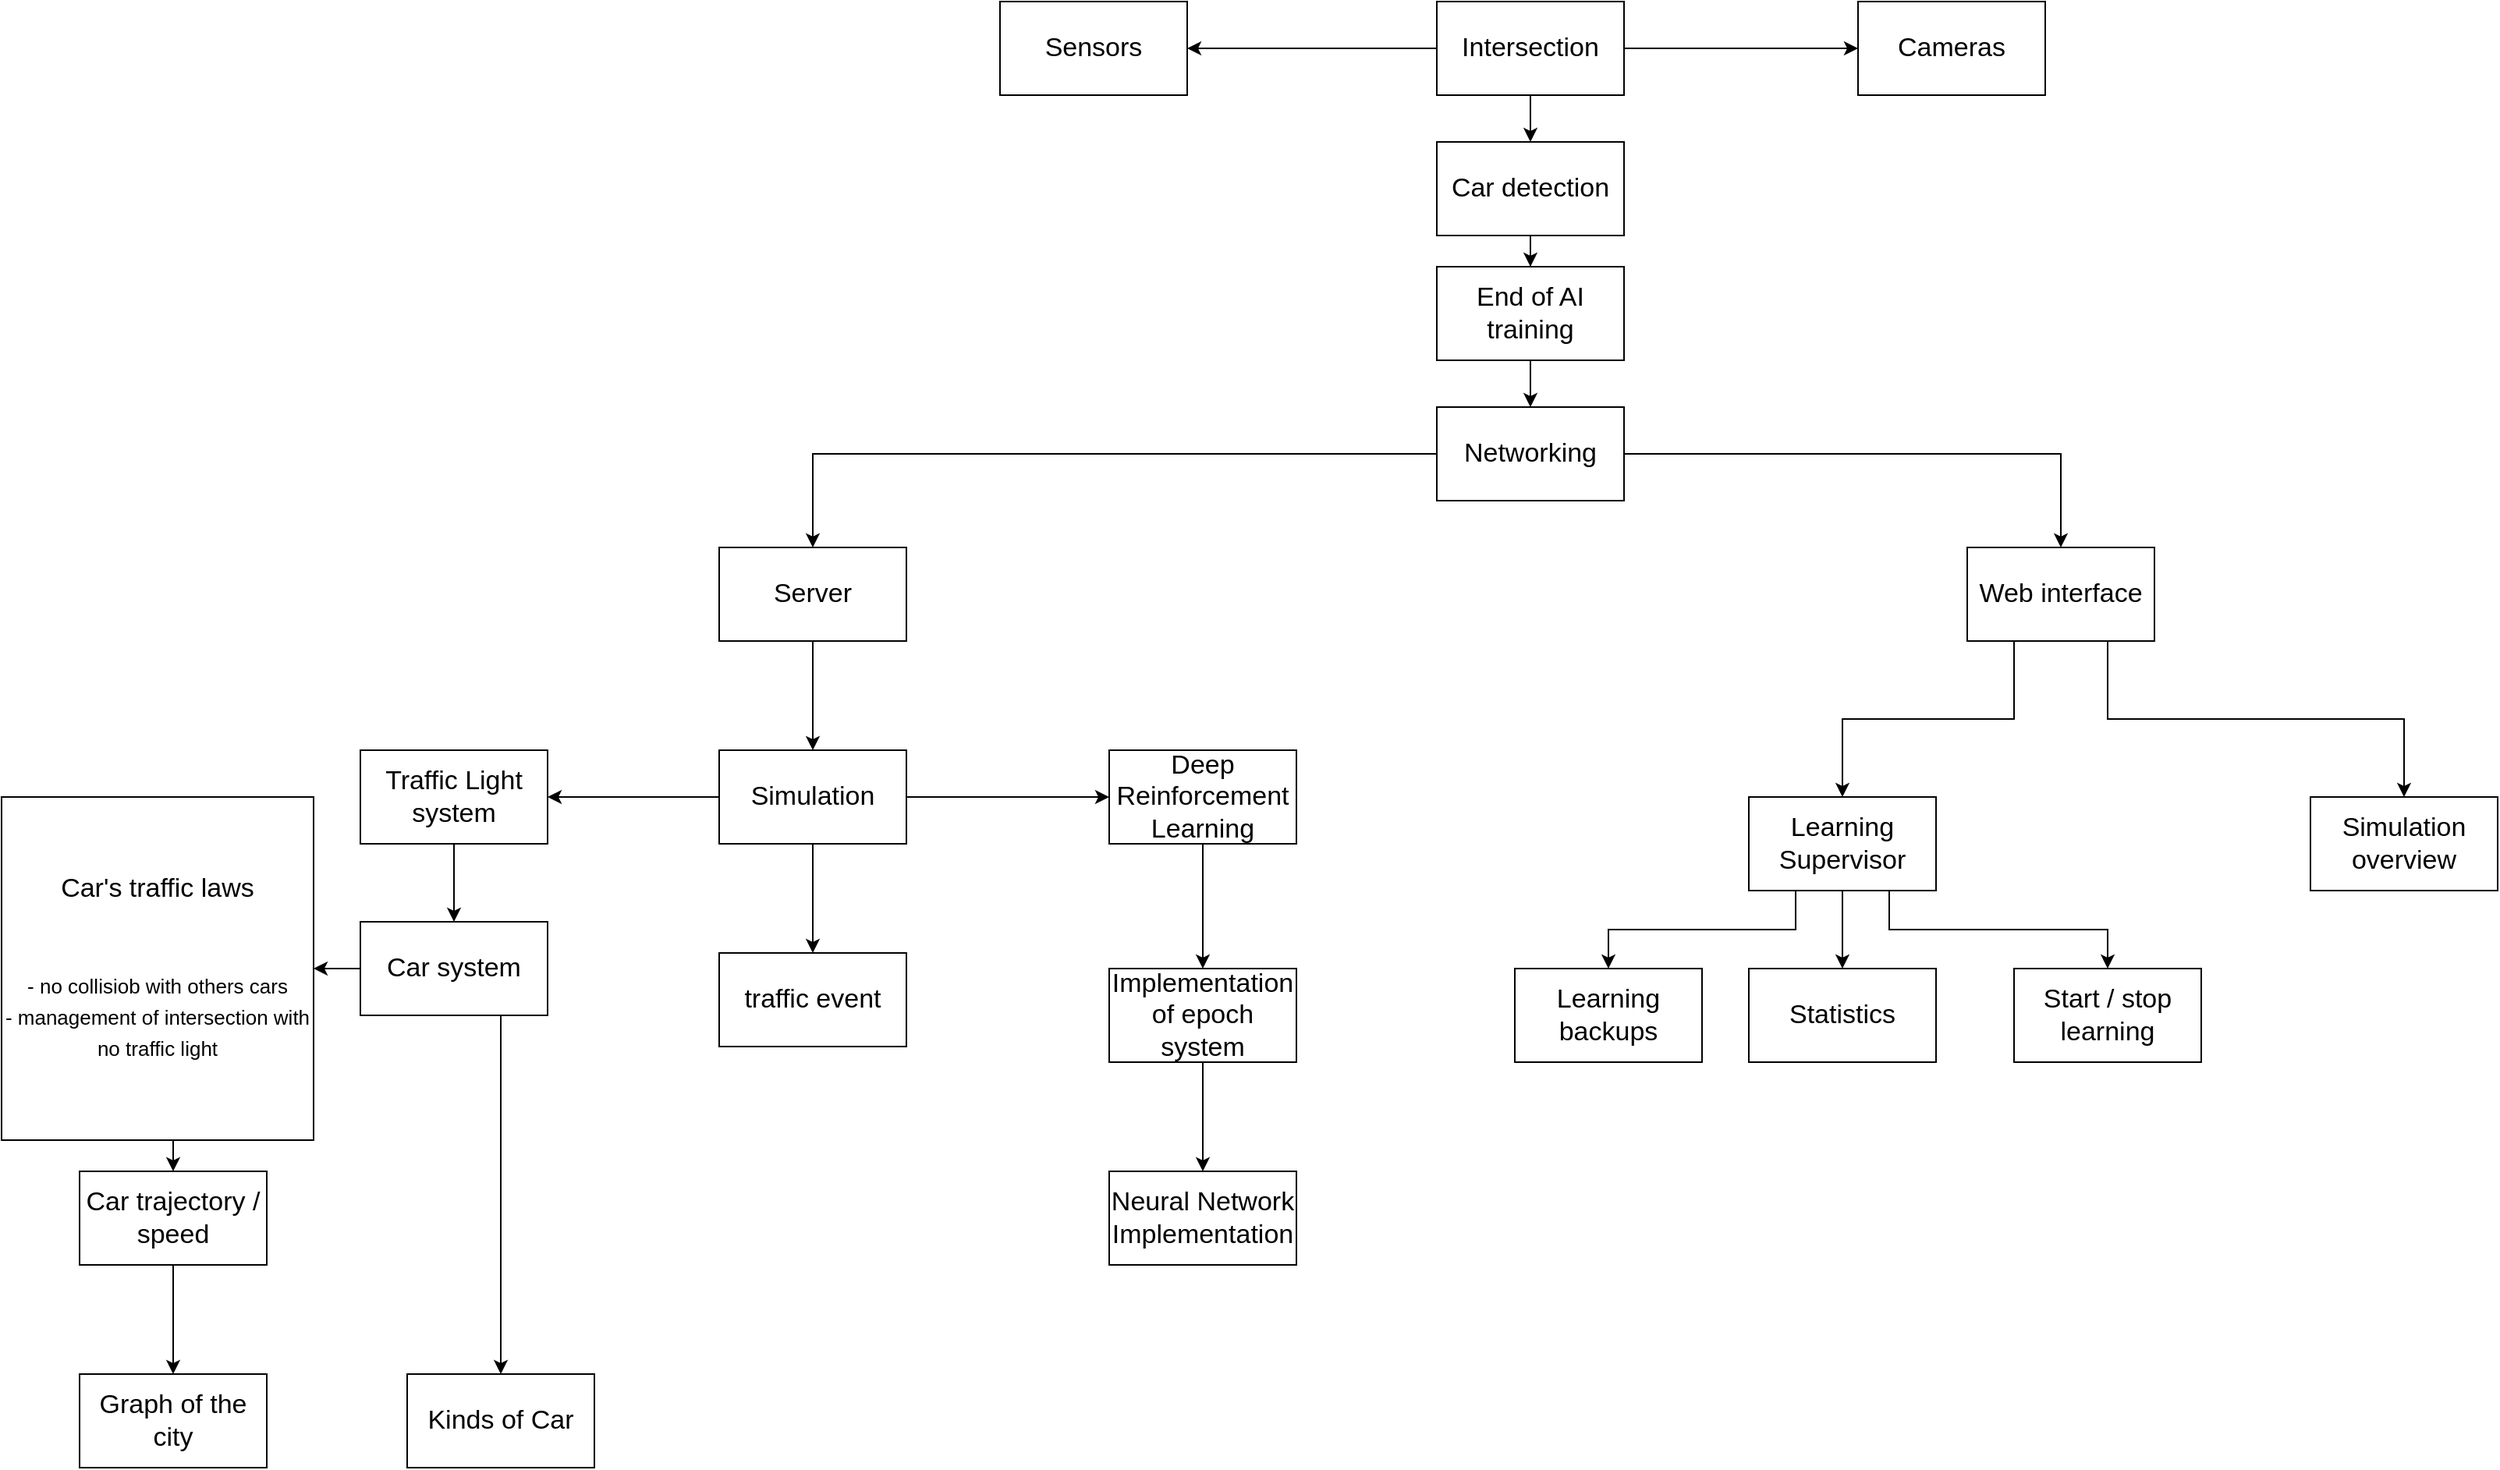 <mxfile version="14.9.6" type="github">
  <diagram id="tw1KVGJCEJH6XealNRDl" name="Page-1">
    <mxGraphModel dx="3685" dy="1144" grid="1" gridSize="10" guides="1" tooltips="1" connect="1" arrows="1" fold="1" page="1" pageScale="1" pageWidth="1654" pageHeight="2336" math="0" shadow="0">
      <root>
        <mxCell id="0" />
        <mxCell id="1" parent="0" />
        <mxCell id="BJtlKTSVSHOVHCUKHhO6-4" style="edgeStyle=orthogonalEdgeStyle;rounded=0;orthogonalLoop=1;jettySize=auto;html=1;exitX=0.5;exitY=1;exitDx=0;exitDy=0;fontSize=17;" edge="1" parent="1" source="BJtlKTSVSHOVHCUKHhO6-1" target="BJtlKTSVSHOVHCUKHhO6-3">
          <mxGeometry relative="1" as="geometry" />
        </mxCell>
        <mxCell id="BJtlKTSVSHOVHCUKHhO6-1" value="Server" style="rounded=0;whiteSpace=wrap;html=1;fontSize=17;" vertex="1" parent="1">
          <mxGeometry x="190" y="390" width="120" height="60" as="geometry" />
        </mxCell>
        <mxCell id="BJtlKTSVSHOVHCUKHhO6-35" style="edgeStyle=orthogonalEdgeStyle;rounded=0;orthogonalLoop=1;jettySize=auto;html=1;exitX=0.25;exitY=1;exitDx=0;exitDy=0;fontSize=17;" edge="1" parent="1" source="BJtlKTSVSHOVHCUKHhO6-2" target="BJtlKTSVSHOVHCUKHhO6-34">
          <mxGeometry relative="1" as="geometry" />
        </mxCell>
        <mxCell id="BJtlKTSVSHOVHCUKHhO6-50" style="edgeStyle=orthogonalEdgeStyle;rounded=0;orthogonalLoop=1;jettySize=auto;html=1;exitX=0.75;exitY=1;exitDx=0;exitDy=0;fontSize=17;" edge="1" parent="1" source="BJtlKTSVSHOVHCUKHhO6-2" target="BJtlKTSVSHOVHCUKHhO6-49">
          <mxGeometry relative="1" as="geometry" />
        </mxCell>
        <mxCell id="BJtlKTSVSHOVHCUKHhO6-2" value="Web interface" style="rounded=0;whiteSpace=wrap;html=1;fontSize=17;" vertex="1" parent="1">
          <mxGeometry x="990" y="390" width="120" height="60" as="geometry" />
        </mxCell>
        <mxCell id="BJtlKTSVSHOVHCUKHhO6-10" style="edgeStyle=orthogonalEdgeStyle;rounded=0;orthogonalLoop=1;jettySize=auto;html=1;exitX=1;exitY=0.5;exitDx=0;exitDy=0;entryX=0;entryY=0.5;entryDx=0;entryDy=0;fontSize=17;" edge="1" parent="1" source="BJtlKTSVSHOVHCUKHhO6-3" target="BJtlKTSVSHOVHCUKHhO6-9">
          <mxGeometry relative="1" as="geometry">
            <mxPoint x="440" y="550" as="targetPoint" />
          </mxGeometry>
        </mxCell>
        <mxCell id="BJtlKTSVSHOVHCUKHhO6-58" style="edgeStyle=orthogonalEdgeStyle;rounded=0;orthogonalLoop=1;jettySize=auto;html=1;exitX=0;exitY=0.5;exitDx=0;exitDy=0;entryX=1;entryY=0.5;entryDx=0;entryDy=0;fontSize=17;" edge="1" parent="1" source="BJtlKTSVSHOVHCUKHhO6-3" target="BJtlKTSVSHOVHCUKHhO6-31">
          <mxGeometry relative="1" as="geometry" />
        </mxCell>
        <mxCell id="BJtlKTSVSHOVHCUKHhO6-60" style="edgeStyle=orthogonalEdgeStyle;rounded=0;orthogonalLoop=1;jettySize=auto;html=1;exitX=0.5;exitY=1;exitDx=0;exitDy=0;fontSize=17;" edge="1" parent="1" source="BJtlKTSVSHOVHCUKHhO6-3" target="BJtlKTSVSHOVHCUKHhO6-59">
          <mxGeometry relative="1" as="geometry" />
        </mxCell>
        <mxCell id="BJtlKTSVSHOVHCUKHhO6-3" value="Simulation" style="rounded=0;whiteSpace=wrap;html=1;fontSize=17;" vertex="1" parent="1">
          <mxGeometry x="190" y="520" width="120" height="60" as="geometry" />
        </mxCell>
        <mxCell id="BJtlKTSVSHOVHCUKHhO6-5" value="Graph of the city" style="rounded=0;whiteSpace=wrap;html=1;fontSize=17;" vertex="1" parent="1">
          <mxGeometry x="-220" y="920" width="120" height="60" as="geometry" />
        </mxCell>
        <mxCell id="BJtlKTSVSHOVHCUKHhO6-26" style="edgeStyle=orthogonalEdgeStyle;rounded=0;orthogonalLoop=1;jettySize=auto;html=1;exitX=0.5;exitY=1;exitDx=0;exitDy=0;entryX=0.5;entryY=0;entryDx=0;entryDy=0;fontSize=17;" edge="1" parent="1" source="BJtlKTSVSHOVHCUKHhO6-7" target="BJtlKTSVSHOVHCUKHhO6-5">
          <mxGeometry relative="1" as="geometry" />
        </mxCell>
        <mxCell id="BJtlKTSVSHOVHCUKHhO6-7" value="Car trajectory / speed" style="rounded=0;whiteSpace=wrap;html=1;fontSize=17;" vertex="1" parent="1">
          <mxGeometry x="-220" y="790" width="120" height="60" as="geometry" />
        </mxCell>
        <mxCell id="BJtlKTSVSHOVHCUKHhO6-28" style="edgeStyle=orthogonalEdgeStyle;rounded=0;orthogonalLoop=1;jettySize=auto;html=1;exitX=0.5;exitY=1;exitDx=0;exitDy=0;fontSize=17;" edge="1" parent="1" source="BJtlKTSVSHOVHCUKHhO6-9" target="BJtlKTSVSHOVHCUKHhO6-27">
          <mxGeometry relative="1" as="geometry" />
        </mxCell>
        <mxCell id="BJtlKTSVSHOVHCUKHhO6-9" value="Deep Reinforcement Learning" style="rounded=0;whiteSpace=wrap;html=1;fontSize=17;" vertex="1" parent="1">
          <mxGeometry x="440" y="520" width="120" height="60" as="geometry" />
        </mxCell>
        <mxCell id="BJtlKTSVSHOVHCUKHhO6-14" style="edgeStyle=orthogonalEdgeStyle;rounded=0;orthogonalLoop=1;jettySize=auto;html=1;exitX=0.75;exitY=1;exitDx=0;exitDy=0;fontSize=17;" edge="1" parent="1" source="BJtlKTSVSHOVHCUKHhO6-11" target="BJtlKTSVSHOVHCUKHhO6-13">
          <mxGeometry relative="1" as="geometry" />
        </mxCell>
        <mxCell id="BJtlKTSVSHOVHCUKHhO6-33" style="edgeStyle=orthogonalEdgeStyle;rounded=0;orthogonalLoop=1;jettySize=auto;html=1;exitX=0;exitY=0.5;exitDx=0;exitDy=0;entryX=1;entryY=0.5;entryDx=0;entryDy=0;fontSize=17;" edge="1" parent="1" source="BJtlKTSVSHOVHCUKHhO6-11" target="BJtlKTSVSHOVHCUKHhO6-22">
          <mxGeometry relative="1" as="geometry" />
        </mxCell>
        <mxCell id="BJtlKTSVSHOVHCUKHhO6-11" value="Car system" style="rounded=0;whiteSpace=wrap;html=1;fontSize=17;" vertex="1" parent="1">
          <mxGeometry x="-40" y="630" width="120" height="60" as="geometry" />
        </mxCell>
        <mxCell id="BJtlKTSVSHOVHCUKHhO6-13" value="Kinds of Car" style="rounded=0;whiteSpace=wrap;html=1;fontSize=17;" vertex="1" parent="1">
          <mxGeometry x="-10" y="920" width="120" height="60" as="geometry" />
        </mxCell>
        <mxCell id="BJtlKTSVSHOVHCUKHhO6-17" style="edgeStyle=orthogonalEdgeStyle;rounded=0;orthogonalLoop=1;jettySize=auto;html=1;exitX=0;exitY=0.5;exitDx=0;exitDy=0;entryX=0.5;entryY=0;entryDx=0;entryDy=0;fontSize=17;" edge="1" parent="1" source="BJtlKTSVSHOVHCUKHhO6-16" target="BJtlKTSVSHOVHCUKHhO6-1">
          <mxGeometry relative="1" as="geometry" />
        </mxCell>
        <mxCell id="BJtlKTSVSHOVHCUKHhO6-18" style="edgeStyle=orthogonalEdgeStyle;rounded=0;orthogonalLoop=1;jettySize=auto;html=1;exitX=1;exitY=0.5;exitDx=0;exitDy=0;entryX=0.5;entryY=0;entryDx=0;entryDy=0;fontSize=17;" edge="1" parent="1" source="BJtlKTSVSHOVHCUKHhO6-16" target="BJtlKTSVSHOVHCUKHhO6-2">
          <mxGeometry relative="1" as="geometry" />
        </mxCell>
        <mxCell id="BJtlKTSVSHOVHCUKHhO6-16" value="Networking" style="rounded=0;whiteSpace=wrap;html=1;fontSize=17;" vertex="1" parent="1">
          <mxGeometry x="650" y="300" width="120" height="60" as="geometry" />
        </mxCell>
        <mxCell id="BJtlKTSVSHOVHCUKHhO6-25" style="edgeStyle=orthogonalEdgeStyle;rounded=0;orthogonalLoop=1;jettySize=auto;html=1;exitX=0.5;exitY=1;exitDx=0;exitDy=0;entryX=0.5;entryY=0;entryDx=0;entryDy=0;fontSize=17;" edge="1" parent="1" source="BJtlKTSVSHOVHCUKHhO6-22" target="BJtlKTSVSHOVHCUKHhO6-7">
          <mxGeometry relative="1" as="geometry" />
        </mxCell>
        <mxCell id="BJtlKTSVSHOVHCUKHhO6-22" value="Car&#39;s traffic laws&lt;br style=&quot;font-size: 17px&quot;&gt;&lt;br style=&quot;font-size: 17px&quot;&gt;&lt;br style=&quot;font-size: 17px&quot;&gt;&lt;font style=&quot;font-size: 13px&quot;&gt;- no collisiob with others cars&lt;br&gt;- management of intersection with no traffic light&lt;/font&gt;" style="rounded=0;whiteSpace=wrap;html=1;fontSize=17;" vertex="1" parent="1">
          <mxGeometry x="-270" y="550" width="200" height="220" as="geometry" />
        </mxCell>
        <mxCell id="BJtlKTSVSHOVHCUKHhO6-30" style="edgeStyle=orthogonalEdgeStyle;rounded=0;orthogonalLoop=1;jettySize=auto;html=1;exitX=0.5;exitY=1;exitDx=0;exitDy=0;fontSize=17;" edge="1" parent="1" source="BJtlKTSVSHOVHCUKHhO6-27" target="BJtlKTSVSHOVHCUKHhO6-29">
          <mxGeometry relative="1" as="geometry" />
        </mxCell>
        <mxCell id="BJtlKTSVSHOVHCUKHhO6-27" value="Implementation of epoch system" style="rounded=0;whiteSpace=wrap;html=1;fontSize=17;" vertex="1" parent="1">
          <mxGeometry x="440" y="660" width="120" height="60" as="geometry" />
        </mxCell>
        <mxCell id="BJtlKTSVSHOVHCUKHhO6-29" value="Neural Network Implementation" style="rounded=0;whiteSpace=wrap;html=1;fontSize=17;" vertex="1" parent="1">
          <mxGeometry x="440" y="790" width="120" height="60" as="geometry" />
        </mxCell>
        <mxCell id="BJtlKTSVSHOVHCUKHhO6-61" style="edgeStyle=orthogonalEdgeStyle;rounded=0;orthogonalLoop=1;jettySize=auto;html=1;exitX=0.5;exitY=1;exitDx=0;exitDy=0;entryX=0.5;entryY=0;entryDx=0;entryDy=0;fontSize=17;" edge="1" parent="1" source="BJtlKTSVSHOVHCUKHhO6-31" target="BJtlKTSVSHOVHCUKHhO6-11">
          <mxGeometry relative="1" as="geometry" />
        </mxCell>
        <mxCell id="BJtlKTSVSHOVHCUKHhO6-31" value="Traffic Light system" style="rounded=0;whiteSpace=wrap;html=1;fontSize=17;" vertex="1" parent="1">
          <mxGeometry x="-40" y="520" width="120" height="60" as="geometry" />
        </mxCell>
        <mxCell id="BJtlKTSVSHOVHCUKHhO6-37" style="edgeStyle=orthogonalEdgeStyle;rounded=0;orthogonalLoop=1;jettySize=auto;html=1;exitX=0.25;exitY=1;exitDx=0;exitDy=0;fontSize=17;" edge="1" parent="1" source="BJtlKTSVSHOVHCUKHhO6-34" target="BJtlKTSVSHOVHCUKHhO6-36">
          <mxGeometry relative="1" as="geometry" />
        </mxCell>
        <mxCell id="BJtlKTSVSHOVHCUKHhO6-39" style="edgeStyle=orthogonalEdgeStyle;rounded=0;orthogonalLoop=1;jettySize=auto;html=1;exitX=0.75;exitY=1;exitDx=0;exitDy=0;fontSize=17;" edge="1" parent="1" source="BJtlKTSVSHOVHCUKHhO6-34" target="BJtlKTSVSHOVHCUKHhO6-38">
          <mxGeometry relative="1" as="geometry" />
        </mxCell>
        <mxCell id="BJtlKTSVSHOVHCUKHhO6-48" style="edgeStyle=orthogonalEdgeStyle;rounded=0;orthogonalLoop=1;jettySize=auto;html=1;exitX=0.5;exitY=1;exitDx=0;exitDy=0;fontSize=17;" edge="1" parent="1" source="BJtlKTSVSHOVHCUKHhO6-34" target="BJtlKTSVSHOVHCUKHhO6-47">
          <mxGeometry relative="1" as="geometry" />
        </mxCell>
        <mxCell id="BJtlKTSVSHOVHCUKHhO6-34" value="Learning Supervisor" style="rounded=0;whiteSpace=wrap;html=1;fontSize=17;" vertex="1" parent="1">
          <mxGeometry x="850" y="550" width="120" height="60" as="geometry" />
        </mxCell>
        <mxCell id="BJtlKTSVSHOVHCUKHhO6-36" value="Learning backups" style="rounded=0;whiteSpace=wrap;html=1;fontSize=17;" vertex="1" parent="1">
          <mxGeometry x="700" y="660" width="120" height="60" as="geometry" />
        </mxCell>
        <mxCell id="BJtlKTSVSHOVHCUKHhO6-38" value="Start / stop learning" style="rounded=0;whiteSpace=wrap;html=1;fontSize=17;" vertex="1" parent="1">
          <mxGeometry x="1020" y="660" width="120" height="60" as="geometry" />
        </mxCell>
        <mxCell id="BJtlKTSVSHOVHCUKHhO6-46" style="edgeStyle=orthogonalEdgeStyle;rounded=0;orthogonalLoop=1;jettySize=auto;html=1;exitX=0.5;exitY=1;exitDx=0;exitDy=0;fontSize=17;" edge="1" parent="1" source="BJtlKTSVSHOVHCUKHhO6-40" target="BJtlKTSVSHOVHCUKHhO6-45">
          <mxGeometry relative="1" as="geometry" />
        </mxCell>
        <mxCell id="BJtlKTSVSHOVHCUKHhO6-40" value="Car detection" style="rounded=0;whiteSpace=wrap;html=1;fontSize=17;" vertex="1" parent="1">
          <mxGeometry x="650" y="130" width="120" height="60" as="geometry" />
        </mxCell>
        <mxCell id="BJtlKTSVSHOVHCUKHhO6-44" style="edgeStyle=orthogonalEdgeStyle;rounded=0;orthogonalLoop=1;jettySize=auto;html=1;exitX=0.5;exitY=1;exitDx=0;exitDy=0;entryX=0.5;entryY=0;entryDx=0;entryDy=0;fontSize=17;" edge="1" parent="1" source="BJtlKTSVSHOVHCUKHhO6-43" target="BJtlKTSVSHOVHCUKHhO6-40">
          <mxGeometry relative="1" as="geometry" />
        </mxCell>
        <mxCell id="BJtlKTSVSHOVHCUKHhO6-55" style="edgeStyle=orthogonalEdgeStyle;rounded=0;orthogonalLoop=1;jettySize=auto;html=1;exitX=1;exitY=0.5;exitDx=0;exitDy=0;fontSize=17;" edge="1" parent="1" source="BJtlKTSVSHOVHCUKHhO6-43" target="BJtlKTSVSHOVHCUKHhO6-54">
          <mxGeometry relative="1" as="geometry" />
        </mxCell>
        <mxCell id="BJtlKTSVSHOVHCUKHhO6-57" style="edgeStyle=orthogonalEdgeStyle;rounded=0;orthogonalLoop=1;jettySize=auto;html=1;fontSize=17;" edge="1" parent="1" source="BJtlKTSVSHOVHCUKHhO6-43" target="BJtlKTSVSHOVHCUKHhO6-56">
          <mxGeometry relative="1" as="geometry" />
        </mxCell>
        <mxCell id="BJtlKTSVSHOVHCUKHhO6-43" value="Intersection" style="rounded=0;whiteSpace=wrap;html=1;fontSize=17;" vertex="1" parent="1">
          <mxGeometry x="650" y="40" width="120" height="60" as="geometry" />
        </mxCell>
        <mxCell id="BJtlKTSVSHOVHCUKHhO6-51" style="edgeStyle=orthogonalEdgeStyle;rounded=0;orthogonalLoop=1;jettySize=auto;html=1;exitX=0.5;exitY=1;exitDx=0;exitDy=0;entryX=0.5;entryY=0;entryDx=0;entryDy=0;fontSize=17;" edge="1" parent="1" source="BJtlKTSVSHOVHCUKHhO6-45" target="BJtlKTSVSHOVHCUKHhO6-16">
          <mxGeometry relative="1" as="geometry" />
        </mxCell>
        <mxCell id="BJtlKTSVSHOVHCUKHhO6-45" value="End of AI training" style="rounded=0;whiteSpace=wrap;html=1;fontSize=17;" vertex="1" parent="1">
          <mxGeometry x="650" y="210" width="120" height="60" as="geometry" />
        </mxCell>
        <mxCell id="BJtlKTSVSHOVHCUKHhO6-47" value="Statistics" style="rounded=0;whiteSpace=wrap;html=1;fontSize=17;" vertex="1" parent="1">
          <mxGeometry x="850" y="660" width="120" height="60" as="geometry" />
        </mxCell>
        <mxCell id="BJtlKTSVSHOVHCUKHhO6-49" value="Simulation overview" style="rounded=0;whiteSpace=wrap;html=1;fontSize=17;" vertex="1" parent="1">
          <mxGeometry x="1210" y="550" width="120" height="60" as="geometry" />
        </mxCell>
        <mxCell id="BJtlKTSVSHOVHCUKHhO6-54" value="Cameras" style="rounded=0;whiteSpace=wrap;html=1;fontSize=17;" vertex="1" parent="1">
          <mxGeometry x="920" y="40" width="120" height="60" as="geometry" />
        </mxCell>
        <mxCell id="BJtlKTSVSHOVHCUKHhO6-56" value="Sensors" style="rounded=0;whiteSpace=wrap;html=1;fontSize=17;" vertex="1" parent="1">
          <mxGeometry x="370" y="40" width="120" height="60" as="geometry" />
        </mxCell>
        <mxCell id="BJtlKTSVSHOVHCUKHhO6-59" value="traffic event" style="rounded=0;whiteSpace=wrap;html=1;fontSize=17;" vertex="1" parent="1">
          <mxGeometry x="190" y="650" width="120" height="60" as="geometry" />
        </mxCell>
      </root>
    </mxGraphModel>
  </diagram>
</mxfile>
